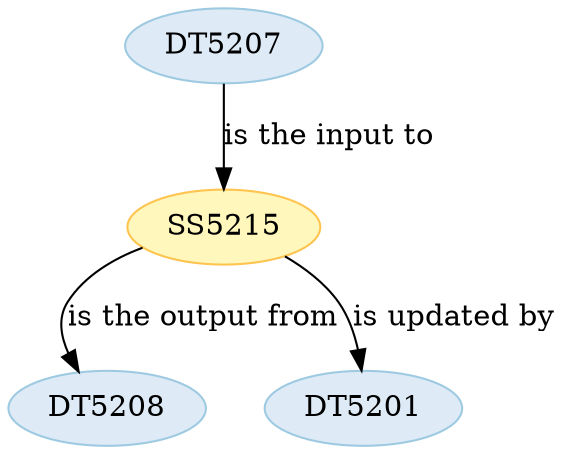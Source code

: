 strict digraph {


	"DT5207" [ color="2", colorscheme="blues3", fillcolor="1", style="filled",  weight=0 ];

	"DT5207" -> "SS5215" [ label="is the input to", labeltooltip="DT5207 - is the input to - SS5215",  weight=0 ];

	"DT5208" [ color="2", colorscheme="blues3", fillcolor="1", style="filled",  weight=0 ];

	"SS5215" [ color="2", colorscheme="ylorbr3", fillcolor="1", style="filled",  weight=0 ];

	"SS5215" -> "DT5201" [ label="is updated by", labeltooltip="DT5201 - is updated by - SS5215",  weight=0 ];

	"SS5215" -> "DT5208" [ label="is the output from", labeltooltip="DT5208 - is the output from - SS5215",  weight=0 ];

	"DT5201" [ color="2", colorscheme="blues3", fillcolor="1", style="filled",  weight=0 ];

}
